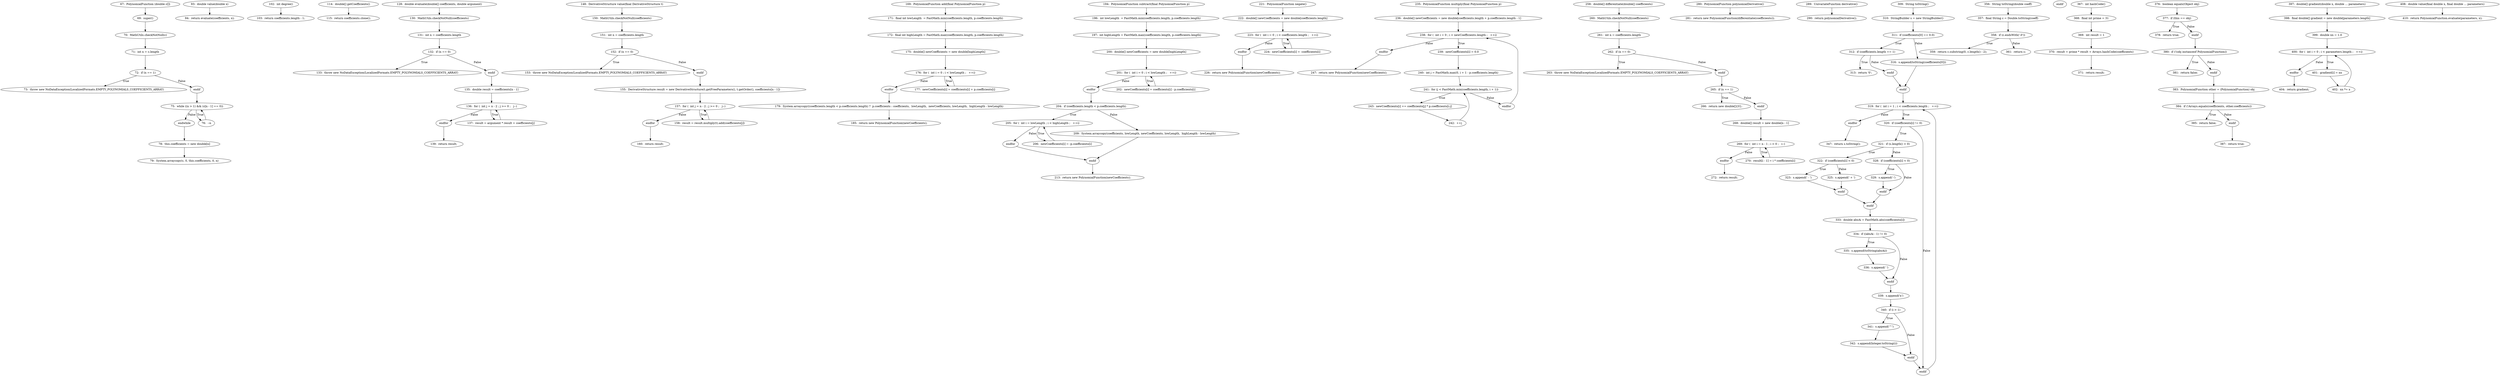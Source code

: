 digraph PolynomialFunction_CFG {
  // graph-vertices
  v1  [label="67:  PolynomialFunction (double c[])"];
  v2  [label="69:  super()"];
  v3  [label="70:  MathUtils.checkNotNull(c)"];
  v4  [label="71:  int n = c.length"];
  v5  [label="72:  if (n == 1)"];
  v6  [label="73:  throw new NoDataException(LocalizedFormats.EMPTY_POLYNOMIALS_COEFFICIENTS_ARRAY)"];
  v7  [label="endif"];
  v8  [label="75:  while ((n > 1) && (c[n - 1] == 0))"];
  v9  [label="endwhile"];
  v10  [label="76:  --n"];
  v11  [label="78:  this.coefficients = new double[n]"];
  v12  [label="79:  System.arraycopy(c, 0, this.coefficients, 0, n)"];
  v13  [label="93:  double value(double x)"];
  v14  [label="94:  return evaluate(coefficients, x);"];
  v15  [label="102:  int degree()"];
  v16  [label="103:  return coefficients.length - 1;"];
  v17  [label="114:  double[] getCoefficients()"];
  v18  [label="115:  return coefficients.clone();"];
  v19  [label="128:  double evaluate(double[] coefficients, double argument)"];
  v20  [label="130:  MathUtils.checkNotNull(coefficients)"];
  v21  [label="131:  int n = coefficients.length"];
  v22  [label="132:  if (n == 0)"];
  v23  [label="133:  throw new NoDataException(LocalizedFormats.EMPTY_POLYNOMIALS_COEFFICIENTS_ARRAY)"];
  v24  [label="endif"];
  v25  [label="135:  double result = coefficients[n - 1]"];
  v26  [label="136:  for (  int j = n - 2 ; j >= 0 ;   j--)"];
  v29  [label="endfor"];
  v30  [label="137:  result = argument * result + coefficients[j]"];
  v31  [label="139:  return result;"];
  v32  [label="148:  DerivativeStructure value(final DerivativeStructure t)"];
  v33  [label="150:  MathUtils.checkNotNull(coefficients)"];
  v34  [label="151:  int n = coefficients.length"];
  v35  [label="152:  if (n == 0)"];
  v36  [label="153:  throw new NoDataException(LocalizedFormats.EMPTY_POLYNOMIALS_COEFFICIENTS_ARRAY)"];
  v37  [label="endif"];
  v38  [label="155:  DerivativeStructure result = new DerivativeStructure(t.getFreeParameters(), t.getOrder(), coefficients[n - 1])"];
  v39  [label="157:  for (  int j = n - 2 ; j >= 0 ;   j--)"];
  v42  [label="endfor"];
  v43  [label="158:  result = result.multiply(t).add(coefficients[j])"];
  v44  [label="160:  return result;"];
  v45  [label="169:  PolynomialFunction add(final PolynomialFunction p)"];
  v46  [label="171:  final int lowLength  = FastMath.min(coefficients.length, p.coefficients.length)"];
  v47  [label="172:  final int highLength = FastMath.max(coefficients.length, p.coefficients.length)"];
  v48  [label="175:  double[] newCoefficients = new double[highLength]"];
  v49  [label="176:  for (  int i = 0 ; i < lowLength ;   ++i)"];
  v52  [label="endfor"];
  v53  [label="177:  newCoefficients[i] = coefficients[i] + p.coefficients[i]"];
  v54  [label="179:  System.arraycopy((coefficients.length < p.coefficients.length) ?  p.coefficients : coefficients,  lowLength,  newCoefficients, lowLength,  highLength - lowLength)"];
  v55  [label="185:  return new PolynomialFunction(newCoefficients);"];
  v56  [label="194:  PolynomialFunction subtract(final PolynomialFunction p)"];
  v57  [label="196:  int lowLength  = FastMath.min(coefficients.length, p.coefficients.length)"];
  v58  [label="197:  int highLength = FastMath.max(coefficients.length, p.coefficients.length)"];
  v59  [label="200:  double[] newCoefficients = new double[highLength]"];
  v60  [label="201:  for (  int i = 0 ; i < lowLength ;   ++i)"];
  v63  [label="endfor"];
  v64  [label="202:  newCoefficients[i] = coefficients[i] - p.coefficients[i]"];
  v65  [label="204:  if (coefficients.length < p.coefficients.length)"];
  v66  [label="205:  for (  int i = lowLength ; i < highLength ;   ++i)"];
  v69  [label="endfor"];
  v70  [label="206:  newCoefficients[i] = -p.coefficients[i]"];
  v71  [label="endif"];
  v72  [label="209:  System.arraycopy(coefficients, lowLength, newCoefficients, lowLength,  highLength - lowLength)"];
  v73  [label="213:  return new PolynomialFunction(newCoefficients);"];
  v74  [label="221:  PolynomialFunction negate()"];
  v75  [label="222:  double[] newCoefficients = new double[coefficients.length]"];
  v76  [label="223:  for (  int i = 0 ; i < coefficients.length ;   ++i)"];
  v79  [label="endfor"];
  v80  [label="224:  newCoefficients[i] = -coefficients[i]"];
  v81  [label="226:  return new PolynomialFunction(newCoefficients);"];
  v82  [label="235:  PolynomialFunction multiply(final PolynomialFunction p)"];
  v83  [label="236:  double[] newCoefficients = new double[coefficients.length + p.coefficients.length - 1]"];
  v84  [label="238:  for (  int i = 0 ; i < newCoefficients.length ;   ++i)"];
  v87  [label="endfor"];
  v88  [label="239:  newCoefficients[i] = 0.0"];
  v89  [label="240:  int j = FastMath.max(0, i + 1 - p.coefficients.length)"];
  v90  [label="241:  for (j < FastMath.min(coefficients.length, i + 1))"];
  v91  [label="242:  ++j"];
  v92  [label="endfor"];
  v93  [label="243:  newCoefficients[i] += coefficients[j] * p.coefficients[i-j]"];
  v94  [label="247:  return new PolynomialFunction(newCoefficients);"];
  v95  [label="258:  double[] differentiate(double[] coefficients)"];
  v96  [label="260:  MathUtils.checkNotNull(coefficients)"];
  v97  [label="261:  int n = coefficients.length"];
  v98  [label="262:  if (n == 0)"];
  v99  [label="263:  throw new NoDataException(LocalizedFormats.EMPTY_POLYNOMIALS_COEFFICIENTS_ARRAY)"];
  v100  [label="endif"];
  v101  [label="265:  if (n == 1)"];
  v102  [label="266:  return new double[]{0};"];
  v103  [label="endif"];
  v104  [label="268:  double[] result = new double[n - 1]"];
  v105  [label="269:  for (  int i = n - 1 ; i > 0 ;   i--)"];
  v108  [label="endfor"];
  v109  [label="270:  result[i - 1] = i * coefficients[i]"];
  v110  [label="272:  return result;"];
  v111  [label="280:  PolynomialFunction polynomialDerivative()"];
  v112  [label="281:  return new PolynomialFunction(differentiate(coefficients));"];
  v113  [label="289:  UnivariateFunction derivative()"];
  v114  [label="290:  return polynomialDerivative();"];
  v115  [label="309:  String toString()"];
  v116  [label="310:  StringBuilder s = new StringBuilder()"];
  v117  [label="311:  if (coefficients[0] == 0.0)"];
  v118  [label="312:  if (coefficients.length == 1)"];
  v119  [label="313:  return '0';"];
  v120  [label="endif"];
  v121  [label="endif"];
  v122  [label="316:  s.append(toString(coefficients[0]))"];
  v123  [label="319:  for (  int i = 1 ; i < coefficients.length ;   ++i)"];
  v126  [label="endfor"];
  v127  [label="320:  if (coefficients[i] != 0)"];
  v128  [label="321:  if (s.length() > 0)"];
  v129  [label="322:  if (coefficients[i] < 0)"];
  v130  [label="323:  s.append(' - ')"];
  v131  [label="endif"];
  v132  [label="325:  s.append(' + ')"];
  v133  [label="endif"];
  v134  [label="328:  if (coefficients[i] < 0)"];
  v135  [label="329:  s.append('-')"];
  v136  [label="endif"];
  v137  [label="333:  double absAi = FastMath.abs(coefficients[i])"];
  v138  [label="334:  if ((absAi - 1) != 0)"];
  v139  [label="335:  s.append(toString(absAi))"];
  v140  [label="336:  s.append(' ')"];
  v141  [label="endif"];
  v142  [label="339:  s.append('x')"];
  v143  [label="340:  if (i > 1)"];
  v144  [label="341:  s.append('^')"];
  v145  [label="342:  s.append(Integer.toString(i))"];
  v146  [label="endif"];
  v147  [label="endif"];
  v148  [label="347:  return s.toString();"];
  v149  [label="356:  String toString(double coeff)"];
  v150  [label="357:  final String c = Double.toString(coeff)"];
  v151  [label="358:  if (c.endsWith('.0'))"];
  v152  [label="359:  return c.substring(0, c.length() - 2);"];
  v153  [label="endif"];
  v154  [label="361:  return c;"];
  v155  [label="367:  int hashCode()"];
  v156  [label="368:  final int prime = 31"];
  v157  [label="369:  int result = 1"];
  v158  [label="370:  result = prime * result + Arrays.hashCode(coefficients)"];
  v159  [label="371:  return result;"];
  v160  [label="376:  boolean equals(Object obj)"];
  v161  [label="377:  if (this == obj)"];
  v162  [label="378:  return true;"];
  v163  [label="endif"];
  v164  [label="380:  if (!(obj instanceof PolynomialFunction))"];
  v165  [label="381:  return false;"];
  v166  [label="endif"];
  v167  [label="383:  PolynomialFunction other = (PolynomialFunction) obj"];
  v168  [label="384:  if (!Arrays.equals(coefficients, other.coefficients))"];
  v169  [label="385:  return false;"];
  v170  [label="endif"];
  v171  [label="387:  return true;"];
  v172  [label="397:  double[] gradient(double x, double ... parameters)"];
  v173  [label="398:  final double[] gradient = new double[parameters.length]"];
  v174  [label="399:  double xn = 1.0"];
  v175  [label="400:  for (  int i = 0 ; i < parameters.length ;   ++i)"];
  v178  [label="endfor"];
  v179  [label="401:  gradient[i] = xn"];
  v180  [label="402:  xn *= x"];
  v181  [label="404:  return gradient;"];
  v182  [label="408:  double value(final double x, final double ... parameters)"];
  v183  [label="410:  return PolynomialFunction.evaluate(parameters, x);"];
  // graph-edges
  v1 -> v2;
  v2 -> v3;
  v3 -> v4;
  v4 -> v5;
  v5 -> v6  [label="True"];
  v5 -> v7  [label="False"];
  v7 -> v8;
  v8 -> v9  [label="False"];
  v8 -> v10  [label="True"];
  v10 -> v8;
  v9 -> v11;
  v11 -> v12;
  v13 -> v14;
  v15 -> v16;
  v17 -> v18;
  v19 -> v20;
  v20 -> v21;
  v21 -> v22;
  v22 -> v23  [label="True"];
  v22 -> v24  [label="False"];
  v24 -> v25;
  v25 -> v26;
  v26 -> v29  [label="False"];
  v26 -> v30  [label="True"];
  v30 -> v26;
  v29 -> v31;
  v32 -> v33;
  v33 -> v34;
  v34 -> v35;
  v35 -> v36  [label="True"];
  v35 -> v37  [label="False"];
  v37 -> v38;
  v38 -> v39;
  v39 -> v42  [label="False"];
  v39 -> v43  [label="True"];
  v43 -> v39;
  v42 -> v44;
  v45 -> v46;
  v46 -> v47;
  v47 -> v48;
  v48 -> v49;
  v49 -> v52  [label="False"];
  v49 -> v53  [label="True"];
  v53 -> v49;
  v52 -> v54;
  v54 -> v55;
  v56 -> v57;
  v57 -> v58;
  v58 -> v59;
  v59 -> v60;
  v60 -> v63  [label="False"];
  v60 -> v64  [label="True"];
  v64 -> v60;
  v63 -> v65;
  v65 -> v66  [label="True"];
  v66 -> v69  [label="False"];
  v66 -> v70  [label="True"];
  v70 -> v66;
  v69 -> v71;
  v65 -> v72  [label="False"];
  v72 -> v71;
  v71 -> v73;
  v74 -> v75;
  v75 -> v76;
  v76 -> v79  [label="False"];
  v76 -> v80  [label="True"];
  v80 -> v76;
  v79 -> v81;
  v82 -> v83;
  v83 -> v84;
  v84 -> v87  [label="False"];
  v84 -> v88  [label="True"];
  v88 -> v89;
  v89 -> v90;
  v90 -> v92  [label="False"];
  v90 -> v93  [label="True"];
  v93 -> v91;
  v91 -> v90;
  v92 -> v84;
  v87 -> v94;
  v95 -> v96;
  v96 -> v97;
  v97 -> v98;
  v98 -> v99  [label="True"];
  v98 -> v100  [label="False"];
  v100 -> v101;
  v101 -> v102  [label="True"];
  v101 -> v103  [label="False"];
  v103 -> v104;
  v104 -> v105;
  v105 -> v108  [label="False"];
  v105 -> v109  [label="True"];
  v109 -> v105;
  v108 -> v110;
  v111 -> v112;
  v113 -> v114;
  v115 -> v116;
  v116 -> v117;
  v117 -> v118  [label="True"];
  v118 -> v119  [label="True"];
  v118 -> v120  [label="False"];
  v120 -> v121;
  v117 -> v122  [label="False"];
  v122 -> v121;
  v121 -> v123;
  v123 -> v126  [label="False"];
  v123 -> v127  [label="True"];
  v127 -> v128  [label="True"];
  v128 -> v129  [label="True"];
  v129 -> v130  [label="True"];
  v130 -> v131;
  v129 -> v132  [label="False"];
  v132 -> v131;
  v131 -> v133;
  v128 -> v134  [label="False"];
  v134 -> v135  [label="True"];
  v135 -> v136;
  v134 -> v136  [label="False"];
  v136 -> v133;
  v133 -> v137;
  v137 -> v138;
  v138 -> v139  [label="True"];
  v139 -> v140;
  v140 -> v141;
  v138 -> v141  [label="False"];
  v141 -> v142;
  v142 -> v143;
  v143 -> v144  [label="True"];
  v144 -> v145;
  v145 -> v146;
  v143 -> v146  [label="False"];
  v146 -> v147;
  v127 -> v147  [label="False"];
  v147 -> v123;
  v126 -> v148;
  v149 -> v150;
  v150 -> v151;
  v151 -> v152  [label="True"];
  v151 -> v154  [label="False"];
  v155 -> v156;
  v156 -> v157;
  v157 -> v158;
  v158 -> v159;
  v160 -> v161;
  v161 -> v162  [label="True"];
  v161 -> v163  [label="False"];
  v163 -> v164;
  v164 -> v165  [label="True"];
  v164 -> v166  [label="False"];
  v166 -> v167;
  v167 -> v168;
  v168 -> v169  [label="True"];
  v168 -> v170  [label="False"];
  v170 -> v171;
  v172 -> v173;
  v173 -> v174;
  v174 -> v175;
  v175 -> v178  [label="False"];
  v175 -> v179  [label="True"];
  v179 -> v180;
  v180 -> v175;
  v178 -> v181;
  v182 -> v183;
  // end-of-graph
}
